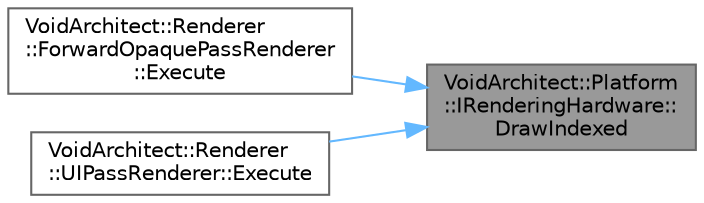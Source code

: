 digraph "VoidArchitect::Platform::IRenderingHardware::DrawIndexed"
{
 // LATEX_PDF_SIZE
  bgcolor="transparent";
  edge [fontname=Helvetica,fontsize=10,labelfontname=Helvetica,labelfontsize=10];
  node [fontname=Helvetica,fontsize=10,shape=box,height=0.2,width=0.4];
  rankdir="RL";
  Node1 [id="Node000001",label="VoidArchitect::Platform\l::IRenderingHardware::\lDrawIndexed",height=0.2,width=0.4,color="gray40", fillcolor="grey60", style="filled", fontcolor="black",tooltip=" "];
  Node1 -> Node2 [id="edge3_Node000001_Node000002",dir="back",color="steelblue1",style="solid",tooltip=" "];
  Node2 [id="Node000002",label="VoidArchitect::Renderer\l::ForwardOpaquePassRenderer\l::Execute",height=0.2,width=0.4,color="grey40", fillcolor="white", style="filled",URL="$class_void_architect_1_1_renderer_1_1_forward_opaque_pass_renderer.html#ab5f5a984378a212bd99cf23fab29ee36",tooltip=" "];
  Node1 -> Node3 [id="edge4_Node000001_Node000003",dir="back",color="steelblue1",style="solid",tooltip=" "];
  Node3 [id="Node000003",label="VoidArchitect::Renderer\l::UIPassRenderer::Execute",height=0.2,width=0.4,color="grey40", fillcolor="white", style="filled",URL="$class_void_architect_1_1_renderer_1_1_u_i_pass_renderer.html#a46e2de39cc5f9f0f5c7b57ee2f79643f",tooltip=" "];
}
